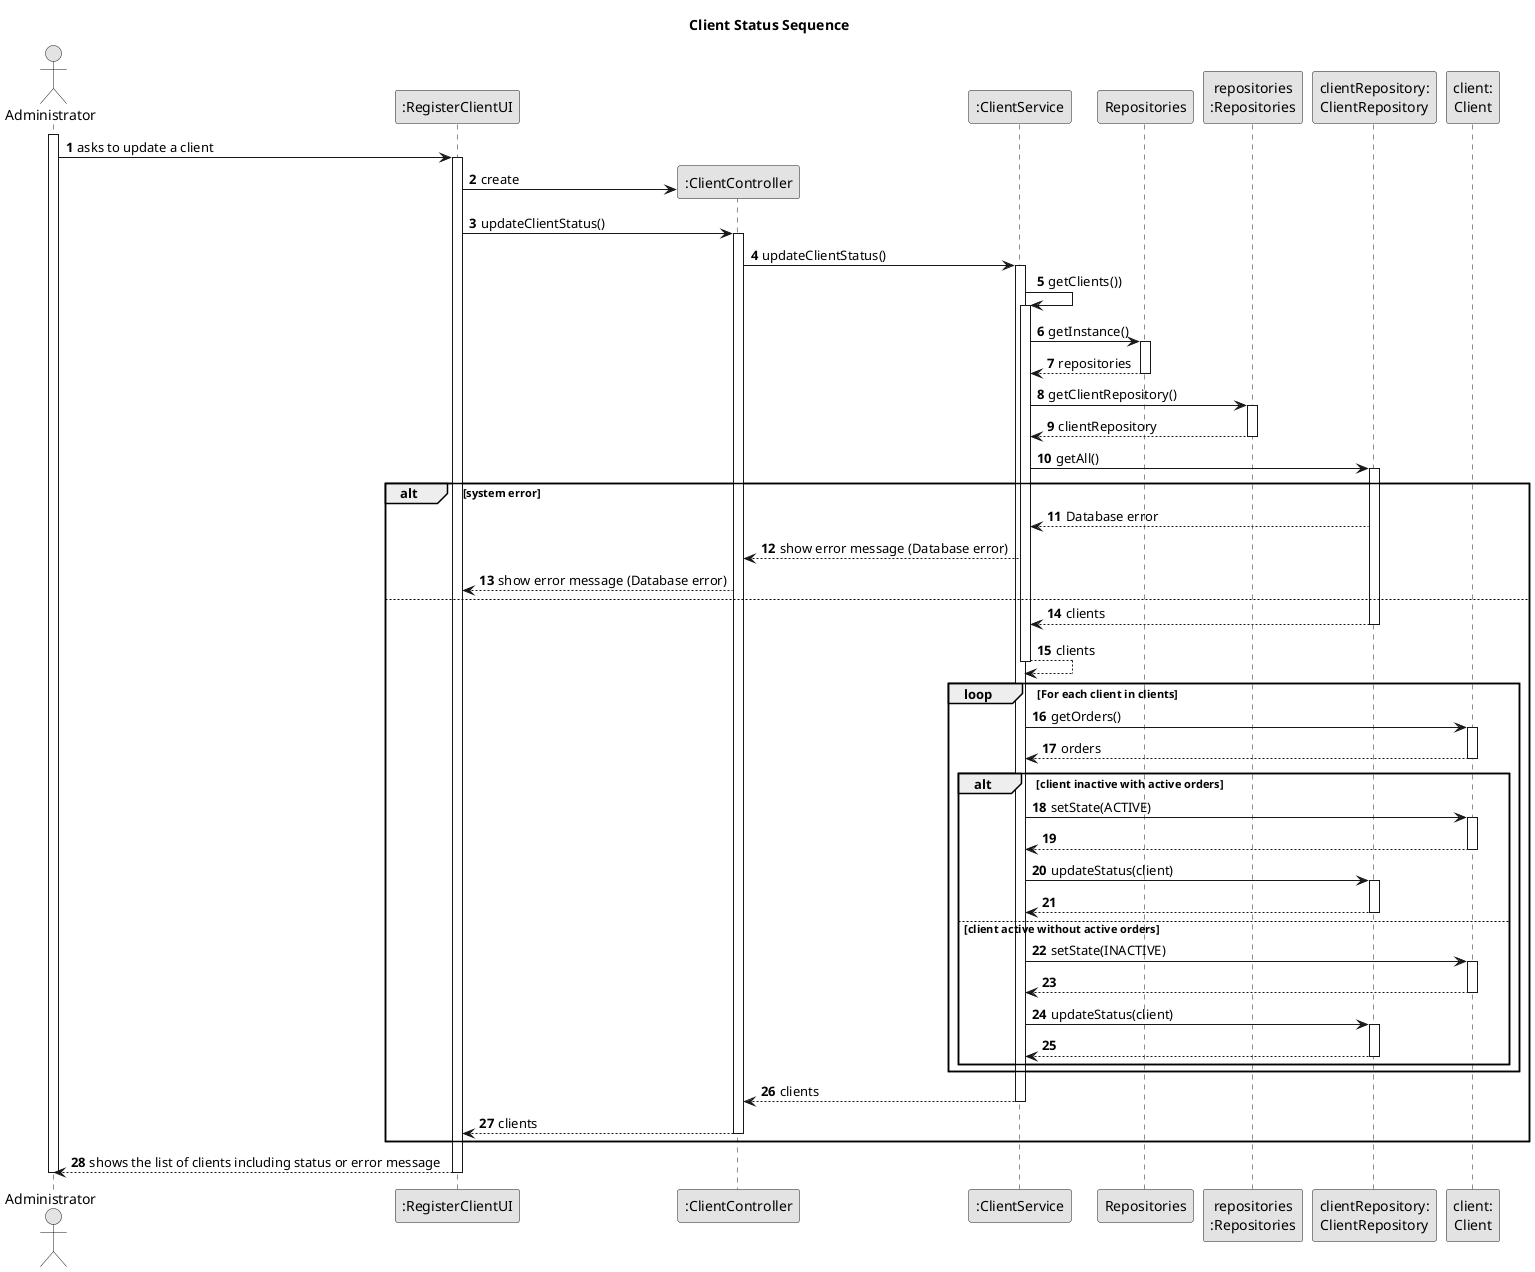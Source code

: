 @startuml
skinparam monochrome true
skinparam packageStyle rectangle
skinparam shadowing false

title System Sequence Diagram (SSD)

autonumber

actor "Administrator" as ADM
participant ":RegisterClientUI" as UI
participant ":ClientController" as CTRL
participant ":ClientService" as SRV
participant "Repositories" as REPS
participant "repositories\n:Repositories" as REP
participant "clientRepository:\nClientRepository" as clientRepository
participant "client:\nClient" as CLIENT

title Client Status Sequence

activate ADM
    ADM -> UI : asks to update a client
    activate UI

        UI -> CTRL** : create

        UI -> CTRL : updateClientStatus()
        activate CTRL
            CTRL -> SRV : updateClientStatus()
            activate SRV

                SRV -> SRV: getClients())
                activate SRV

                SRV -> REPS : getInstance()
                activate REPS
                REPS --> SRV: repositories
                deactivate REPS
                SRV -> REP : getClientRepository()
                activate REP
                REP --> SRV : clientRepository
                deactivate REP

                SRV -> clientRepository : getAll()
                activate clientRepository
        alt system error
                        clientRepository --> SRV: Database error

                        SRV --> CTRL: show error message (Database error)

                        CTRL --> UI: show error message (Database error)
        else
                        clientRepository --> SRV: clients
                        deactivate clientRepository
            SRV --> SRV: clients
            deactivate SRV

            loop For each client in clients

            SRV -> CLIENT : getOrders()
            activate CLIENT

            CLIENT --> SRV : orders
            deactivate CLIENT

            alt client inactive with active orders
                SRV -> CLIENT : setState(ACTIVE)
                activate CLIENT
                CLIENT --> SRV :
                deactivate CLIENT
                SRV -> clientRepository : updateStatus(client)
                activate clientRepository
                clientRepository --> SRV :
                deactivate clientRepository
            else client active without active orders
                SRV -> CLIENT : setState(INACTIVE)
                activate CLIENT
                CLIENT --> SRV :
                deactivate CLIENT
                SRV -> clientRepository : updateStatus(client)
                activate clientRepository
                clientRepository --> SRV :
                deactivate clientRepository
            end alt
            end loop

            SRV --> CTRL : clients
            deactivate SRV

        CTRL --> UI : clients
        deactivate CTRL

        end
    UI --> ADM : shows the list of clients including status or error message
    deactivate UI

deactivate ADM
@enduml
